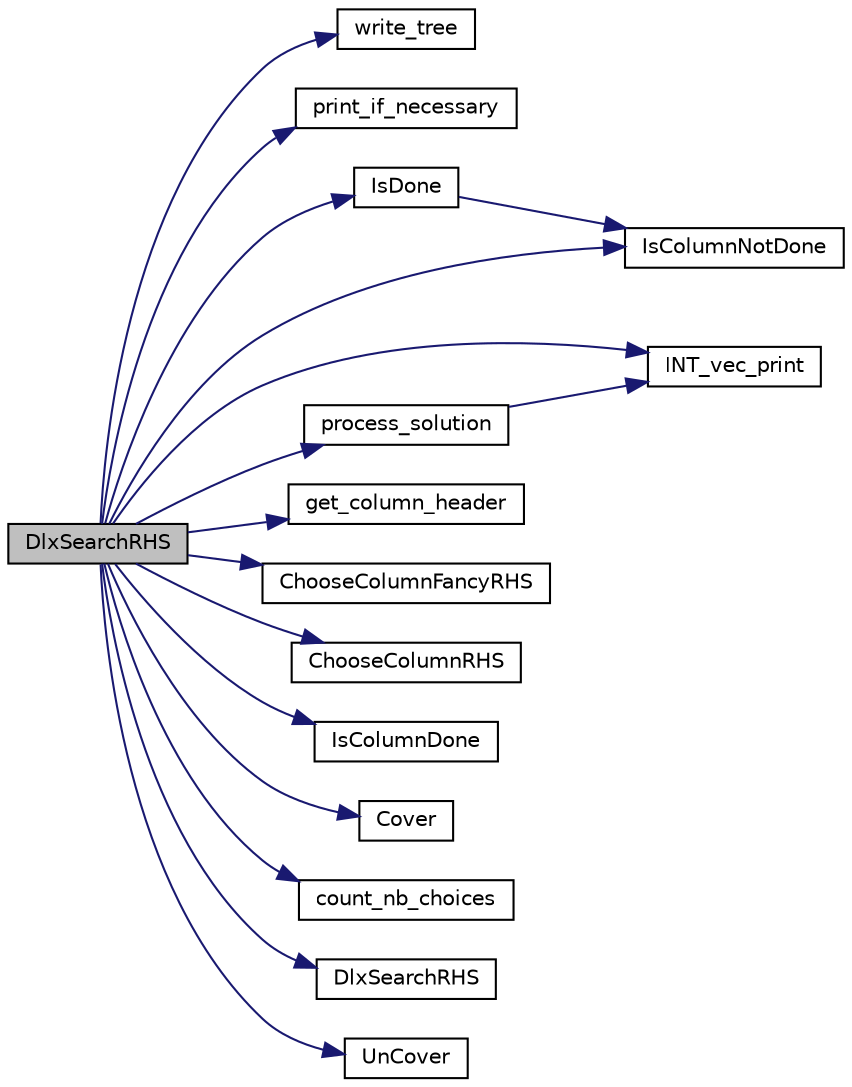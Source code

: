 digraph "DlxSearchRHS"
{
  edge [fontname="Helvetica",fontsize="10",labelfontname="Helvetica",labelfontsize="10"];
  node [fontname="Helvetica",fontsize="10",shape=record];
  rankdir="LR";
  Node354 [label="DlxSearchRHS",height=0.2,width=0.4,color="black", fillcolor="grey75", style="filled", fontcolor="black"];
  Node354 -> Node355 [color="midnightblue",fontsize="10",style="solid",fontname="Helvetica"];
  Node355 [label="write_tree",height=0.2,width=0.4,color="black", fillcolor="white", style="filled",URL="$d9/d5e/lib_2foundations_2solvers_2dlx_8_c.html#ac9de85ee7e49f43b2255f8164510f036"];
  Node354 -> Node356 [color="midnightblue",fontsize="10",style="solid",fontname="Helvetica"];
  Node356 [label="print_if_necessary",height=0.2,width=0.4,color="black", fillcolor="white", style="filled",URL="$d9/d5e/lib_2foundations_2solvers_2dlx_8_c.html#aa5b6ab0580fa410716625ff0da94d8c5"];
  Node354 -> Node357 [color="midnightblue",fontsize="10",style="solid",fontname="Helvetica"];
  Node357 [label="IsDone",height=0.2,width=0.4,color="black", fillcolor="white", style="filled",URL="$d9/d5e/lib_2foundations_2solvers_2dlx_8_c.html#a8d89b0913be6ba18a1abdd0c251cbdf2"];
  Node357 -> Node358 [color="midnightblue",fontsize="10",style="solid",fontname="Helvetica"];
  Node358 [label="IsColumnNotDone",height=0.2,width=0.4,color="black", fillcolor="white", style="filled",URL="$d9/d5e/lib_2foundations_2solvers_2dlx_8_c.html#ade91df62267ccf3ec706530c9057167d"];
  Node354 -> Node359 [color="midnightblue",fontsize="10",style="solid",fontname="Helvetica"];
  Node359 [label="INT_vec_print",height=0.2,width=0.4,color="black", fillcolor="white", style="filled",URL="$df/dbf/sajeeb_8_c.html#a79a5901af0b47dd0d694109543c027fe"];
  Node354 -> Node360 [color="midnightblue",fontsize="10",style="solid",fontname="Helvetica"];
  Node360 [label="process_solution",height=0.2,width=0.4,color="black", fillcolor="white", style="filled",URL="$d9/d5e/lib_2foundations_2solvers_2dlx_8_c.html#a0644802c7498582c7ecdb3c18be9ac00"];
  Node360 -> Node359 [color="midnightblue",fontsize="10",style="solid",fontname="Helvetica"];
  Node354 -> Node358 [color="midnightblue",fontsize="10",style="solid",fontname="Helvetica"];
  Node354 -> Node361 [color="midnightblue",fontsize="10",style="solid",fontname="Helvetica"];
  Node361 [label="get_column_header",height=0.2,width=0.4,color="black", fillcolor="white", style="filled",URL="$d9/d5e/lib_2foundations_2solvers_2dlx_8_c.html#afb1d61622a44d0089bc62efbb3ad9bd9"];
  Node354 -> Node362 [color="midnightblue",fontsize="10",style="solid",fontname="Helvetica"];
  Node362 [label="ChooseColumnFancyRHS",height=0.2,width=0.4,color="black", fillcolor="white", style="filled",URL="$d9/d5e/lib_2foundations_2solvers_2dlx_8_c.html#ae4457eb22022b816e8281ce9c66b177b"];
  Node354 -> Node363 [color="midnightblue",fontsize="10",style="solid",fontname="Helvetica"];
  Node363 [label="ChooseColumnRHS",height=0.2,width=0.4,color="black", fillcolor="white", style="filled",URL="$d9/d5e/lib_2foundations_2solvers_2dlx_8_c.html#af8cfa323dad8209f4cef07a2ef5434a9"];
  Node354 -> Node364 [color="midnightblue",fontsize="10",style="solid",fontname="Helvetica"];
  Node364 [label="IsColumnDone",height=0.2,width=0.4,color="black", fillcolor="white", style="filled",URL="$d9/d5e/lib_2foundations_2solvers_2dlx_8_c.html#a3007dba2b9acdbd54da58013207771eb"];
  Node354 -> Node365 [color="midnightblue",fontsize="10",style="solid",fontname="Helvetica"];
  Node365 [label="Cover",height=0.2,width=0.4,color="black", fillcolor="white", style="filled",URL="$d9/d5e/lib_2foundations_2solvers_2dlx_8_c.html#a779523d7d194ac8ee94af5f6c754a3f1"];
  Node354 -> Node366 [color="midnightblue",fontsize="10",style="solid",fontname="Helvetica"];
  Node366 [label="count_nb_choices",height=0.2,width=0.4,color="black", fillcolor="white", style="filled",URL="$d9/d5e/lib_2foundations_2solvers_2dlx_8_c.html#aea8d3299981a83f8368fca5775cc37f9"];
  Node354 -> Node367 [color="midnightblue",fontsize="10",style="solid",fontname="Helvetica"];
  Node367 [label="DlxSearchRHS",height=0.2,width=0.4,color="black", fillcolor="white", style="filled",URL="$d9/d5e/lib_2foundations_2solvers_2dlx_8_c.html#acea905e4026b82ace11f244c1c173af7"];
  Node354 -> Node368 [color="midnightblue",fontsize="10",style="solid",fontname="Helvetica"];
  Node368 [label="UnCover",height=0.2,width=0.4,color="black", fillcolor="white", style="filled",URL="$d9/d5e/lib_2foundations_2solvers_2dlx_8_c.html#ae438e7c2e37e310d1981d3a7be44613d"];
}
